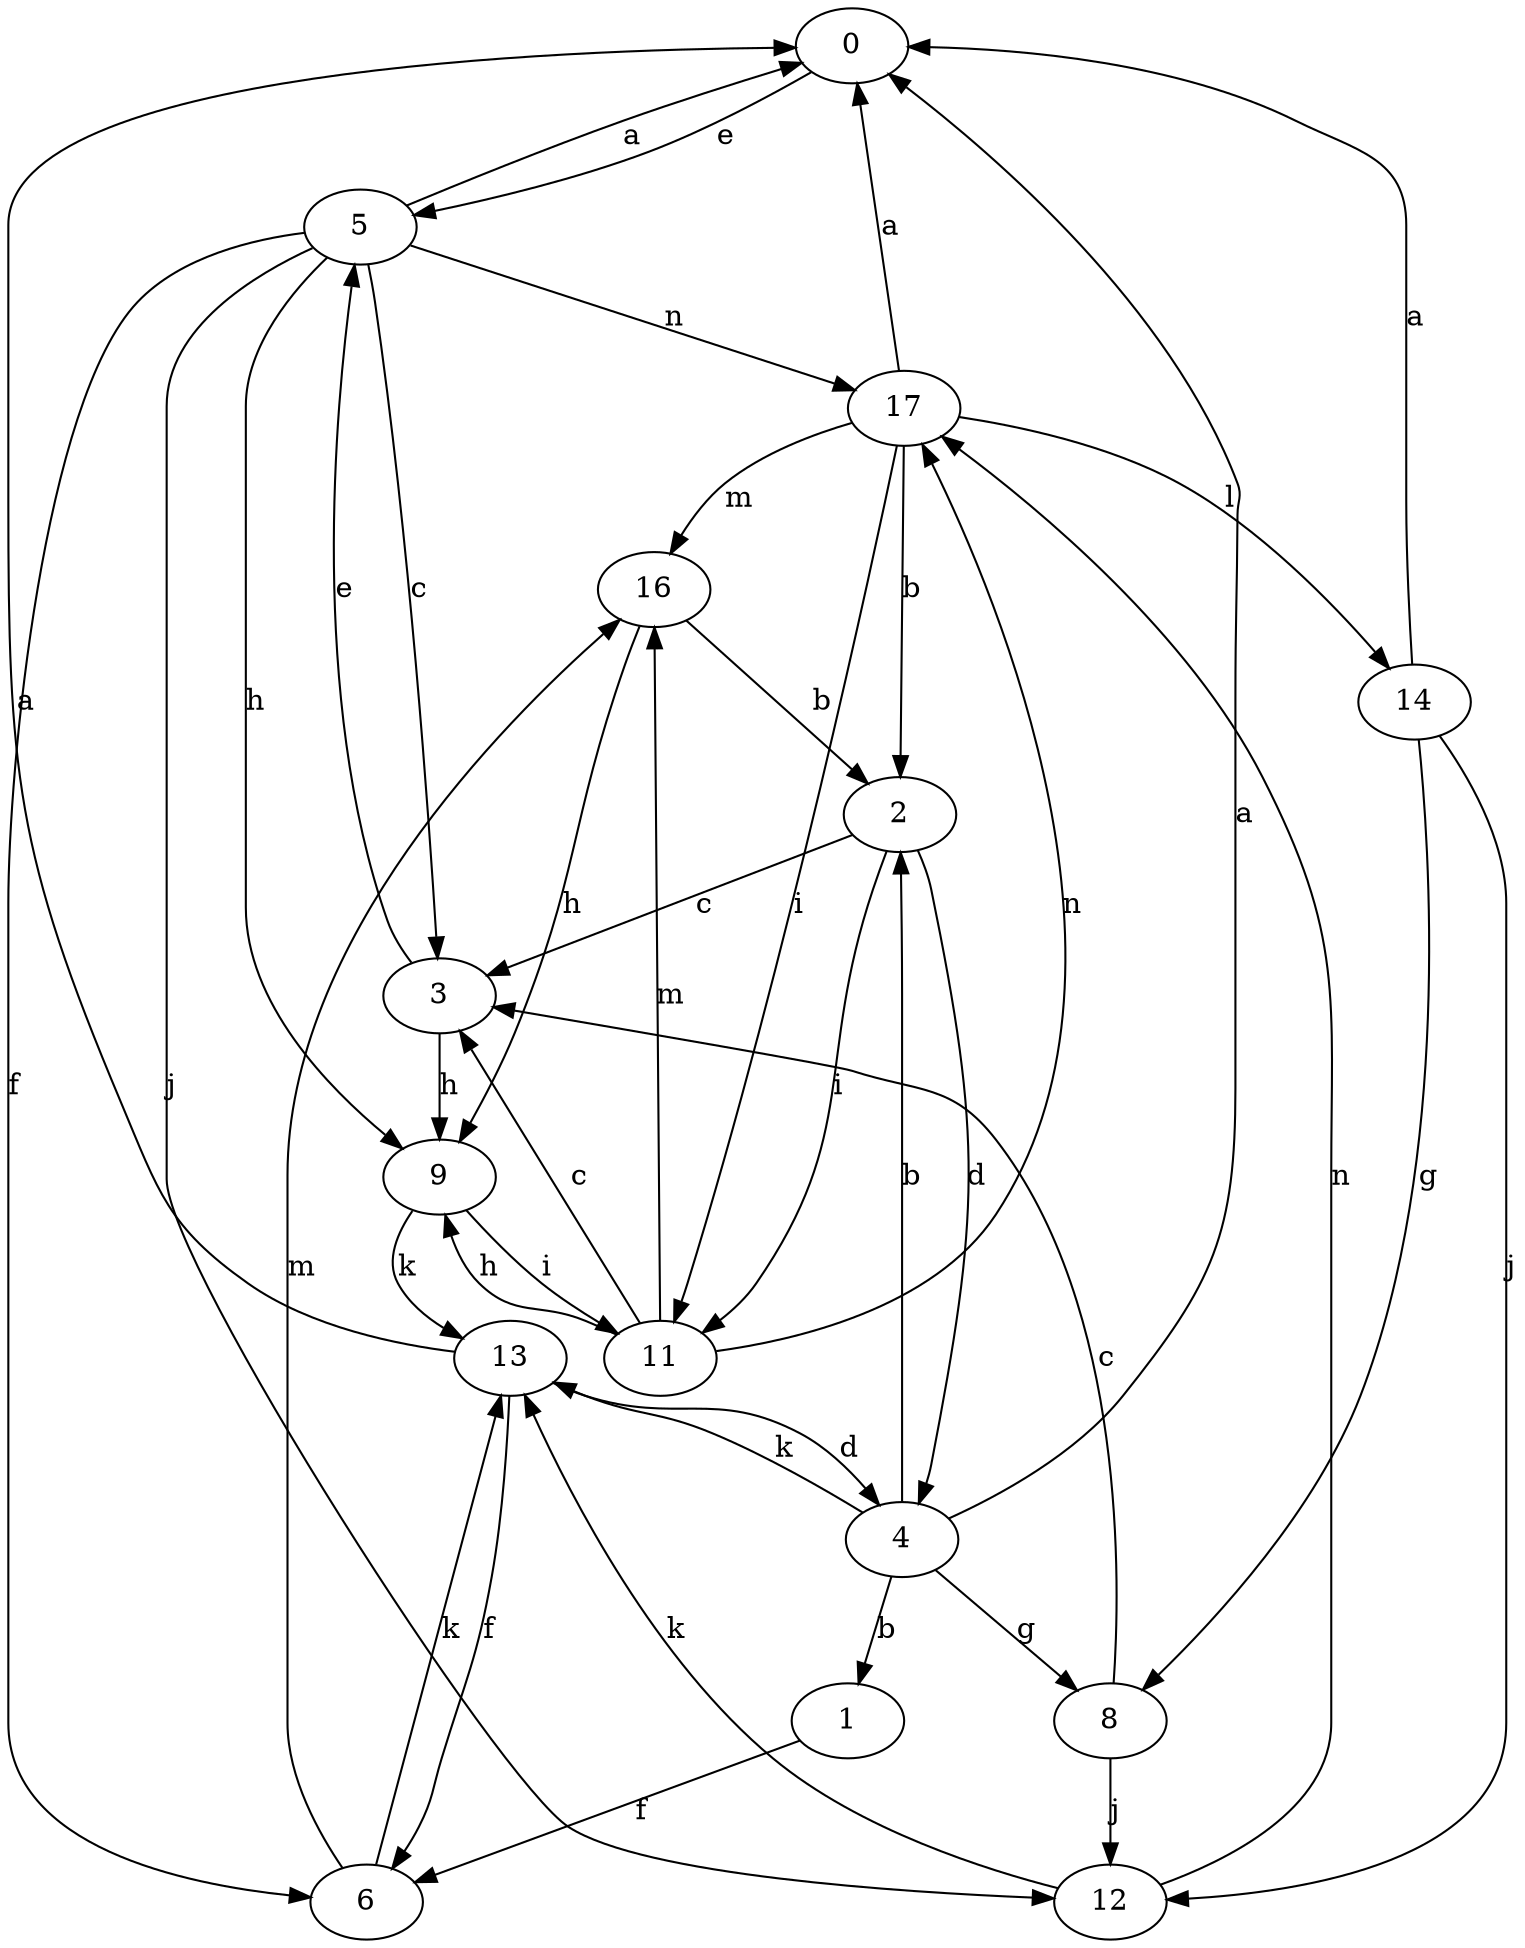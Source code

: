 strict digraph  {
0;
1;
2;
3;
4;
5;
6;
8;
9;
11;
12;
13;
14;
16;
17;
0 -> 5  [label=e];
1 -> 6  [label=f];
2 -> 3  [label=c];
2 -> 4  [label=d];
2 -> 11  [label=i];
3 -> 5  [label=e];
3 -> 9  [label=h];
4 -> 0  [label=a];
4 -> 1  [label=b];
4 -> 2  [label=b];
4 -> 8  [label=g];
4 -> 13  [label=k];
5 -> 0  [label=a];
5 -> 3  [label=c];
5 -> 6  [label=f];
5 -> 9  [label=h];
5 -> 12  [label=j];
5 -> 17  [label=n];
6 -> 13  [label=k];
6 -> 16  [label=m];
8 -> 3  [label=c];
8 -> 12  [label=j];
9 -> 11  [label=i];
9 -> 13  [label=k];
11 -> 3  [label=c];
11 -> 9  [label=h];
11 -> 16  [label=m];
11 -> 17  [label=n];
12 -> 13  [label=k];
12 -> 17  [label=n];
13 -> 0  [label=a];
13 -> 4  [label=d];
13 -> 6  [label=f];
14 -> 0  [label=a];
14 -> 8  [label=g];
14 -> 12  [label=j];
16 -> 2  [label=b];
16 -> 9  [label=h];
17 -> 0  [label=a];
17 -> 2  [label=b];
17 -> 11  [label=i];
17 -> 14  [label=l];
17 -> 16  [label=m];
}

